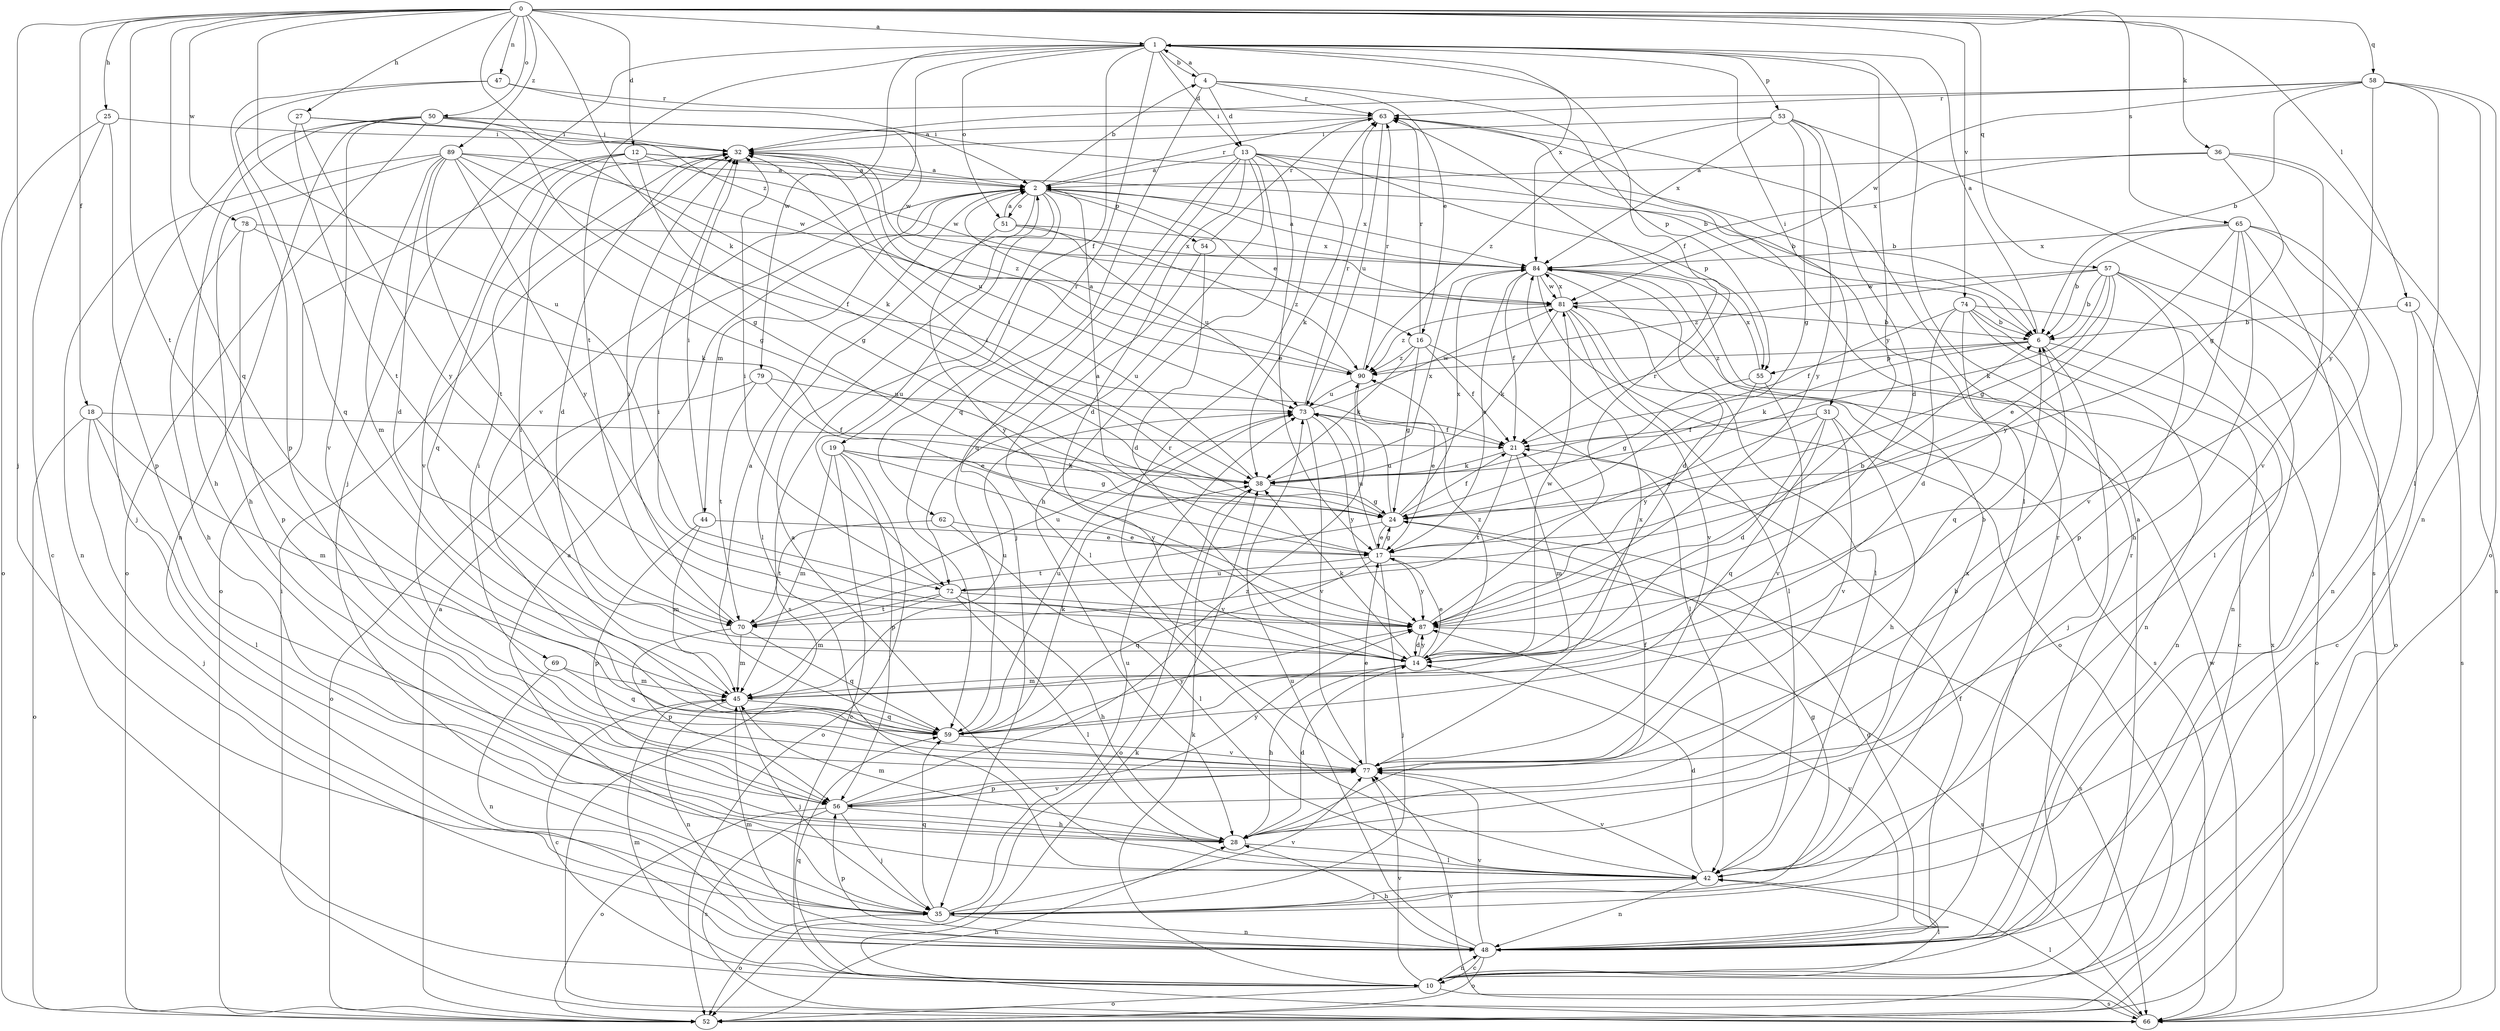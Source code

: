 strict digraph  {
0;
1;
2;
4;
6;
10;
12;
13;
14;
16;
17;
18;
19;
21;
24;
25;
27;
28;
31;
32;
35;
36;
38;
41;
42;
44;
45;
47;
48;
50;
51;
52;
53;
54;
55;
56;
57;
58;
59;
62;
63;
65;
66;
69;
70;
72;
73;
74;
77;
78;
79;
81;
84;
87;
89;
90;
0 -> 1  [label=a];
0 -> 12  [label=d];
0 -> 18  [label=f];
0 -> 25  [label=h];
0 -> 27  [label=h];
0 -> 35  [label=j];
0 -> 36  [label=k];
0 -> 38  [label=k];
0 -> 41  [label=l];
0 -> 47  [label=n];
0 -> 50  [label=o];
0 -> 57  [label=q];
0 -> 58  [label=q];
0 -> 59  [label=q];
0 -> 65  [label=s];
0 -> 69  [label=t];
0 -> 72  [label=u];
0 -> 74  [label=v];
0 -> 78  [label=w];
0 -> 89  [label=z];
0 -> 90  [label=z];
1 -> 4  [label=b];
1 -> 13  [label=d];
1 -> 19  [label=f];
1 -> 21  [label=f];
1 -> 31  [label=i];
1 -> 35  [label=j];
1 -> 51  [label=o];
1 -> 53  [label=p];
1 -> 62  [label=r];
1 -> 70  [label=t];
1 -> 77  [label=v];
1 -> 79  [label=w];
1 -> 84  [label=x];
1 -> 87  [label=y];
2 -> 4  [label=b];
2 -> 16  [label=e];
2 -> 42  [label=l];
2 -> 44  [label=m];
2 -> 51  [label=o];
2 -> 54  [label=p];
2 -> 63  [label=r];
2 -> 66  [label=s];
2 -> 72  [label=u];
2 -> 84  [label=x];
4 -> 1  [label=a];
4 -> 13  [label=d];
4 -> 16  [label=e];
4 -> 55  [label=p];
4 -> 59  [label=q];
4 -> 63  [label=r];
6 -> 1  [label=a];
6 -> 35  [label=j];
6 -> 38  [label=k];
6 -> 48  [label=n];
6 -> 55  [label=p];
6 -> 90  [label=z];
10 -> 1  [label=a];
10 -> 38  [label=k];
10 -> 42  [label=l];
10 -> 45  [label=m];
10 -> 48  [label=n];
10 -> 52  [label=o];
10 -> 59  [label=q];
10 -> 63  [label=r];
10 -> 66  [label=s];
10 -> 77  [label=v];
12 -> 2  [label=a];
12 -> 6  [label=b];
12 -> 24  [label=g];
12 -> 52  [label=o];
12 -> 59  [label=q];
12 -> 77  [label=v];
12 -> 81  [label=w];
13 -> 2  [label=a];
13 -> 6  [label=b];
13 -> 14  [label=d];
13 -> 17  [label=e];
13 -> 28  [label=h];
13 -> 35  [label=j];
13 -> 38  [label=k];
13 -> 55  [label=p];
13 -> 59  [label=q];
13 -> 72  [label=u];
14 -> 17  [label=e];
14 -> 28  [label=h];
14 -> 32  [label=i];
14 -> 38  [label=k];
14 -> 45  [label=m];
14 -> 81  [label=w];
14 -> 87  [label=y];
14 -> 90  [label=z];
16 -> 21  [label=f];
16 -> 24  [label=g];
16 -> 38  [label=k];
16 -> 42  [label=l];
16 -> 63  [label=r];
16 -> 90  [label=z];
17 -> 2  [label=a];
17 -> 24  [label=g];
17 -> 35  [label=j];
17 -> 59  [label=q];
17 -> 66  [label=s];
17 -> 72  [label=u];
17 -> 73  [label=u];
17 -> 87  [label=y];
18 -> 21  [label=f];
18 -> 35  [label=j];
18 -> 42  [label=l];
18 -> 45  [label=m];
18 -> 52  [label=o];
19 -> 10  [label=c];
19 -> 24  [label=g];
19 -> 38  [label=k];
19 -> 45  [label=m];
19 -> 52  [label=o];
19 -> 56  [label=p];
19 -> 87  [label=y];
21 -> 38  [label=k];
21 -> 45  [label=m];
21 -> 70  [label=t];
24 -> 17  [label=e];
24 -> 21  [label=f];
24 -> 32  [label=i];
24 -> 70  [label=t];
24 -> 73  [label=u];
24 -> 84  [label=x];
25 -> 10  [label=c];
25 -> 32  [label=i];
25 -> 52  [label=o];
25 -> 56  [label=p];
27 -> 24  [label=g];
27 -> 32  [label=i];
27 -> 70  [label=t];
27 -> 87  [label=y];
28 -> 6  [label=b];
28 -> 14  [label=d];
28 -> 21  [label=f];
28 -> 42  [label=l];
28 -> 45  [label=m];
31 -> 14  [label=d];
31 -> 17  [label=e];
31 -> 21  [label=f];
31 -> 28  [label=h];
31 -> 59  [label=q];
31 -> 77  [label=v];
32 -> 2  [label=a];
32 -> 14  [label=d];
32 -> 73  [label=u];
32 -> 90  [label=z];
35 -> 2  [label=a];
35 -> 24  [label=g];
35 -> 48  [label=n];
35 -> 52  [label=o];
35 -> 59  [label=q];
35 -> 73  [label=u];
35 -> 77  [label=v];
36 -> 2  [label=a];
36 -> 24  [label=g];
36 -> 66  [label=s];
36 -> 77  [label=v];
36 -> 84  [label=x];
38 -> 24  [label=g];
38 -> 32  [label=i];
38 -> 52  [label=o];
38 -> 84  [label=x];
41 -> 6  [label=b];
41 -> 10  [label=c];
41 -> 66  [label=s];
42 -> 2  [label=a];
42 -> 14  [label=d];
42 -> 35  [label=j];
42 -> 48  [label=n];
42 -> 77  [label=v];
42 -> 84  [label=x];
44 -> 17  [label=e];
44 -> 32  [label=i];
44 -> 45  [label=m];
44 -> 56  [label=p];
45 -> 6  [label=b];
45 -> 10  [label=c];
45 -> 32  [label=i];
45 -> 35  [label=j];
45 -> 48  [label=n];
45 -> 59  [label=q];
45 -> 73  [label=u];
47 -> 2  [label=a];
47 -> 56  [label=p];
47 -> 59  [label=q];
47 -> 63  [label=r];
48 -> 10  [label=c];
48 -> 21  [label=f];
48 -> 24  [label=g];
48 -> 28  [label=h];
48 -> 45  [label=m];
48 -> 52  [label=o];
48 -> 56  [label=p];
48 -> 63  [label=r];
48 -> 73  [label=u];
48 -> 77  [label=v];
48 -> 87  [label=y];
50 -> 6  [label=b];
50 -> 28  [label=h];
50 -> 32  [label=i];
50 -> 35  [label=j];
50 -> 38  [label=k];
50 -> 48  [label=n];
50 -> 52  [label=o];
50 -> 77  [label=v];
50 -> 81  [label=w];
51 -> 2  [label=a];
51 -> 73  [label=u];
51 -> 84  [label=x];
51 -> 87  [label=y];
51 -> 90  [label=z];
52 -> 2  [label=a];
52 -> 28  [label=h];
53 -> 14  [label=d];
53 -> 24  [label=g];
53 -> 32  [label=i];
53 -> 66  [label=s];
53 -> 84  [label=x];
53 -> 87  [label=y];
53 -> 90  [label=z];
54 -> 14  [label=d];
54 -> 42  [label=l];
54 -> 63  [label=r];
55 -> 24  [label=g];
55 -> 77  [label=v];
55 -> 84  [label=x];
55 -> 87  [label=y];
56 -> 28  [label=h];
56 -> 35  [label=j];
56 -> 52  [label=o];
56 -> 66  [label=s];
56 -> 77  [label=v];
56 -> 87  [label=y];
56 -> 90  [label=z];
57 -> 6  [label=b];
57 -> 17  [label=e];
57 -> 24  [label=g];
57 -> 38  [label=k];
57 -> 48  [label=n];
57 -> 52  [label=o];
57 -> 56  [label=p];
57 -> 81  [label=w];
57 -> 90  [label=z];
58 -> 6  [label=b];
58 -> 32  [label=i];
58 -> 42  [label=l];
58 -> 48  [label=n];
58 -> 52  [label=o];
58 -> 63  [label=r];
58 -> 81  [label=w];
58 -> 87  [label=y];
59 -> 2  [label=a];
59 -> 38  [label=k];
59 -> 73  [label=u];
59 -> 77  [label=v];
59 -> 87  [label=y];
62 -> 17  [label=e];
62 -> 42  [label=l];
62 -> 70  [label=t];
63 -> 32  [label=i];
63 -> 42  [label=l];
63 -> 73  [label=u];
65 -> 6  [label=b];
65 -> 28  [label=h];
65 -> 35  [label=j];
65 -> 42  [label=l];
65 -> 48  [label=n];
65 -> 77  [label=v];
65 -> 84  [label=x];
65 -> 87  [label=y];
66 -> 32  [label=i];
66 -> 38  [label=k];
66 -> 42  [label=l];
66 -> 77  [label=v];
66 -> 81  [label=w];
66 -> 84  [label=x];
69 -> 45  [label=m];
69 -> 48  [label=n];
69 -> 59  [label=q];
70 -> 32  [label=i];
70 -> 45  [label=m];
70 -> 56  [label=p];
70 -> 59  [label=q];
70 -> 73  [label=u];
72 -> 6  [label=b];
72 -> 28  [label=h];
72 -> 32  [label=i];
72 -> 42  [label=l];
72 -> 45  [label=m];
72 -> 70  [label=t];
72 -> 87  [label=y];
73 -> 21  [label=f];
73 -> 63  [label=r];
73 -> 77  [label=v];
73 -> 81  [label=w];
73 -> 87  [label=y];
74 -> 6  [label=b];
74 -> 10  [label=c];
74 -> 14  [label=d];
74 -> 21  [label=f];
74 -> 48  [label=n];
74 -> 52  [label=o];
74 -> 59  [label=q];
77 -> 17  [label=e];
77 -> 32  [label=i];
77 -> 56  [label=p];
77 -> 63  [label=r];
77 -> 84  [label=x];
78 -> 28  [label=h];
78 -> 38  [label=k];
78 -> 56  [label=p];
78 -> 84  [label=x];
79 -> 17  [label=e];
79 -> 52  [label=o];
79 -> 70  [label=t];
79 -> 73  [label=u];
81 -> 6  [label=b];
81 -> 38  [label=k];
81 -> 42  [label=l];
81 -> 66  [label=s];
81 -> 77  [label=v];
81 -> 84  [label=x];
81 -> 90  [label=z];
84 -> 2  [label=a];
84 -> 14  [label=d];
84 -> 17  [label=e];
84 -> 21  [label=f];
84 -> 42  [label=l];
84 -> 52  [label=o];
84 -> 81  [label=w];
87 -> 14  [label=d];
87 -> 63  [label=r];
87 -> 66  [label=s];
89 -> 2  [label=a];
89 -> 14  [label=d];
89 -> 21  [label=f];
89 -> 24  [label=g];
89 -> 28  [label=h];
89 -> 45  [label=m];
89 -> 48  [label=n];
89 -> 70  [label=t];
89 -> 81  [label=w];
89 -> 87  [label=y];
90 -> 2  [label=a];
90 -> 17  [label=e];
90 -> 63  [label=r];
90 -> 73  [label=u];
}
